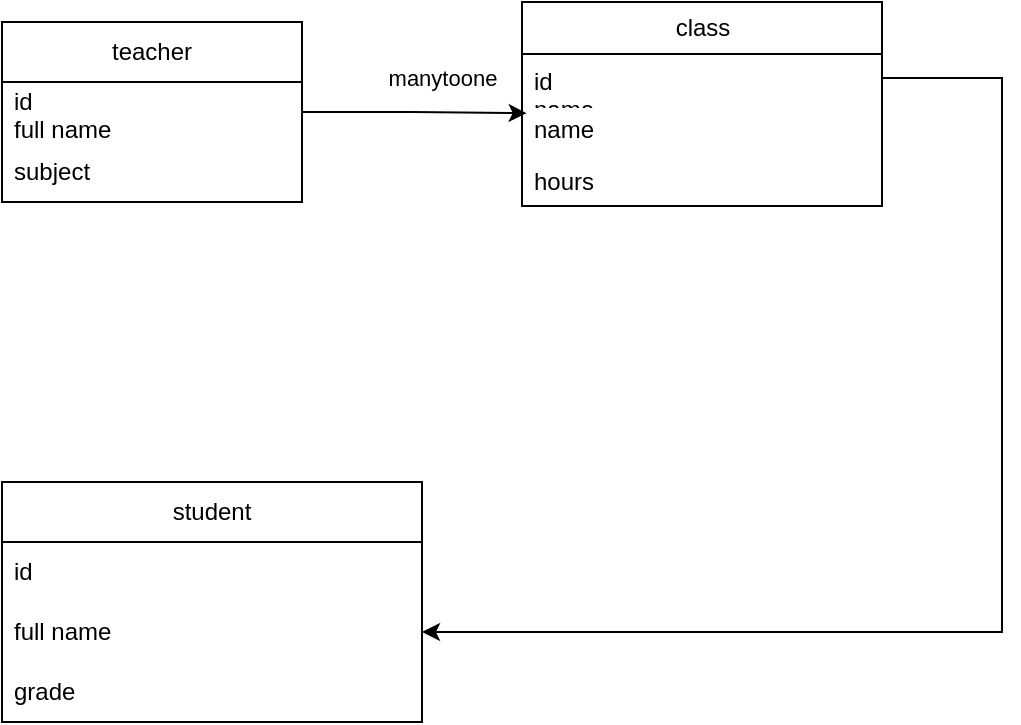 <mxfile version="24.3.1" type="github">
  <diagram name="Page-1" id="KMzw3iwIXw97p2YXU8M8">
    <mxGraphModel dx="1050" dy="530" grid="1" gridSize="10" guides="1" tooltips="1" connect="1" arrows="1" fold="1" page="1" pageScale="1" pageWidth="850" pageHeight="1100" math="0" shadow="0">
      <root>
        <mxCell id="0" />
        <mxCell id="1" parent="0" />
        <mxCell id="cnVTDed2qX6YiP6Fe3DU-7" value="teacher" style="swimlane;fontStyle=0;childLayout=stackLayout;horizontal=1;startSize=30;horizontalStack=0;resizeParent=1;resizeParentMax=0;resizeLast=0;collapsible=1;marginBottom=0;whiteSpace=wrap;html=1;" vertex="1" parent="1">
          <mxGeometry x="50" y="50" width="150" height="90" as="geometry" />
        </mxCell>
        <mxCell id="cnVTDed2qX6YiP6Fe3DU-9" value="id&lt;div&gt;full name&lt;/div&gt;" style="text;strokeColor=none;fillColor=none;align=left;verticalAlign=middle;spacingLeft=4;spacingRight=4;overflow=hidden;points=[[0,0.5],[1,0.5]];portConstraint=eastwest;rotatable=0;whiteSpace=wrap;html=1;" vertex="1" parent="cnVTDed2qX6YiP6Fe3DU-7">
          <mxGeometry y="30" width="150" height="30" as="geometry" />
        </mxCell>
        <mxCell id="cnVTDed2qX6YiP6Fe3DU-10" value="subject" style="text;strokeColor=none;fillColor=none;align=left;verticalAlign=middle;spacingLeft=4;spacingRight=4;overflow=hidden;points=[[0,0.5],[1,0.5]];portConstraint=eastwest;rotatable=0;whiteSpace=wrap;html=1;" vertex="1" parent="cnVTDed2qX6YiP6Fe3DU-7">
          <mxGeometry y="60" width="150" height="30" as="geometry" />
        </mxCell>
        <mxCell id="cnVTDed2qX6YiP6Fe3DU-11" value="class" style="swimlane;fontStyle=0;childLayout=stackLayout;horizontal=1;startSize=26;fillColor=none;horizontalStack=0;resizeParent=1;resizeParentMax=0;resizeLast=0;collapsible=1;marginBottom=0;html=1;" vertex="1" parent="1">
          <mxGeometry x="310" y="40" width="180" height="102" as="geometry" />
        </mxCell>
        <mxCell id="cnVTDed2qX6YiP6Fe3DU-12" value="id&lt;div&gt;name&amp;nbsp;&lt;/div&gt;" style="text;strokeColor=none;fillColor=none;align=left;verticalAlign=top;spacingLeft=4;spacingRight=4;overflow=hidden;rotatable=0;points=[[0,0.5],[1,0.5]];portConstraint=eastwest;whiteSpace=wrap;html=1;" vertex="1" parent="cnVTDed2qX6YiP6Fe3DU-11">
          <mxGeometry y="26" width="180" height="24" as="geometry" />
        </mxCell>
        <mxCell id="cnVTDed2qX6YiP6Fe3DU-13" value="name" style="text;strokeColor=none;fillColor=none;align=left;verticalAlign=top;spacingLeft=4;spacingRight=4;overflow=hidden;rotatable=0;points=[[0,0.5],[1,0.5]];portConstraint=eastwest;whiteSpace=wrap;html=1;" vertex="1" parent="cnVTDed2qX6YiP6Fe3DU-11">
          <mxGeometry y="50" width="180" height="26" as="geometry" />
        </mxCell>
        <mxCell id="cnVTDed2qX6YiP6Fe3DU-14" value="hours" style="text;strokeColor=none;fillColor=none;align=left;verticalAlign=top;spacingLeft=4;spacingRight=4;overflow=hidden;rotatable=0;points=[[0,0.5],[1,0.5]];portConstraint=eastwest;whiteSpace=wrap;html=1;" vertex="1" parent="cnVTDed2qX6YiP6Fe3DU-11">
          <mxGeometry y="76" width="180" height="26" as="geometry" />
        </mxCell>
        <mxCell id="cnVTDed2qX6YiP6Fe3DU-15" value="student" style="swimlane;fontStyle=0;childLayout=stackLayout;horizontal=1;startSize=30;horizontalStack=0;resizeParent=1;resizeParentMax=0;resizeLast=0;collapsible=1;marginBottom=0;whiteSpace=wrap;html=1;" vertex="1" parent="1">
          <mxGeometry x="50" y="280" width="210" height="120" as="geometry" />
        </mxCell>
        <mxCell id="cnVTDed2qX6YiP6Fe3DU-16" value="id" style="text;strokeColor=none;fillColor=none;align=left;verticalAlign=middle;spacingLeft=4;spacingRight=4;overflow=hidden;points=[[0,0.5],[1,0.5]];portConstraint=eastwest;rotatable=0;whiteSpace=wrap;html=1;" vertex="1" parent="cnVTDed2qX6YiP6Fe3DU-15">
          <mxGeometry y="30" width="210" height="30" as="geometry" />
        </mxCell>
        <mxCell id="cnVTDed2qX6YiP6Fe3DU-17" value="full name" style="text;strokeColor=none;fillColor=none;align=left;verticalAlign=middle;spacingLeft=4;spacingRight=4;overflow=hidden;points=[[0,0.5],[1,0.5]];portConstraint=eastwest;rotatable=0;whiteSpace=wrap;html=1;" vertex="1" parent="cnVTDed2qX6YiP6Fe3DU-15">
          <mxGeometry y="60" width="210" height="30" as="geometry" />
        </mxCell>
        <mxCell id="cnVTDed2qX6YiP6Fe3DU-18" value="grade" style="text;strokeColor=none;fillColor=none;align=left;verticalAlign=middle;spacingLeft=4;spacingRight=4;overflow=hidden;points=[[0,0.5],[1,0.5]];portConstraint=eastwest;rotatable=0;whiteSpace=wrap;html=1;" vertex="1" parent="cnVTDed2qX6YiP6Fe3DU-15">
          <mxGeometry y="90" width="210" height="30" as="geometry" />
        </mxCell>
        <mxCell id="cnVTDed2qX6YiP6Fe3DU-28" style="edgeStyle=orthogonalEdgeStyle;rounded=0;orthogonalLoop=1;jettySize=auto;html=1;entryX=0.013;entryY=0.215;entryDx=0;entryDy=0;entryPerimeter=0;" edge="1" parent="1" source="cnVTDed2qX6YiP6Fe3DU-9" target="cnVTDed2qX6YiP6Fe3DU-13">
          <mxGeometry relative="1" as="geometry" />
        </mxCell>
        <mxCell id="cnVTDed2qX6YiP6Fe3DU-33" value="manytoone" style="edgeLabel;html=1;align=center;verticalAlign=middle;resizable=0;points=[];" vertex="1" connectable="0" parent="cnVTDed2qX6YiP6Fe3DU-28">
          <mxGeometry x="-0.047" relative="1" as="geometry">
            <mxPoint x="16" y="-17" as="offset" />
          </mxGeometry>
        </mxCell>
        <mxCell id="cnVTDed2qX6YiP6Fe3DU-32" style="edgeStyle=orthogonalEdgeStyle;rounded=0;orthogonalLoop=1;jettySize=auto;html=1;entryX=1;entryY=0.5;entryDx=0;entryDy=0;" edge="1" parent="1" source="cnVTDed2qX6YiP6Fe3DU-12" target="cnVTDed2qX6YiP6Fe3DU-17">
          <mxGeometry relative="1" as="geometry">
            <Array as="points">
              <mxPoint x="550" y="78" />
              <mxPoint x="550" y="355" />
            </Array>
          </mxGeometry>
        </mxCell>
      </root>
    </mxGraphModel>
  </diagram>
</mxfile>

